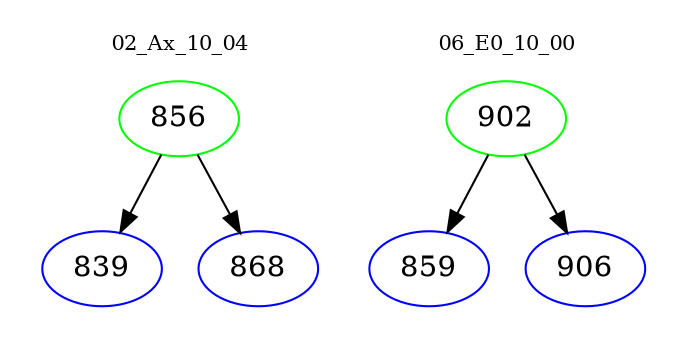 digraph{
subgraph cluster_0 {
color = white
label = "02_Ax_10_04";
fontsize=10;
T0_856 [label="856", color="green"]
T0_856 -> T0_839 [color="black"]
T0_839 [label="839", color="blue"]
T0_856 -> T0_868 [color="black"]
T0_868 [label="868", color="blue"]
}
subgraph cluster_1 {
color = white
label = "06_E0_10_00";
fontsize=10;
T1_902 [label="902", color="green"]
T1_902 -> T1_859 [color="black"]
T1_859 [label="859", color="blue"]
T1_902 -> T1_906 [color="black"]
T1_906 [label="906", color="blue"]
}
}
